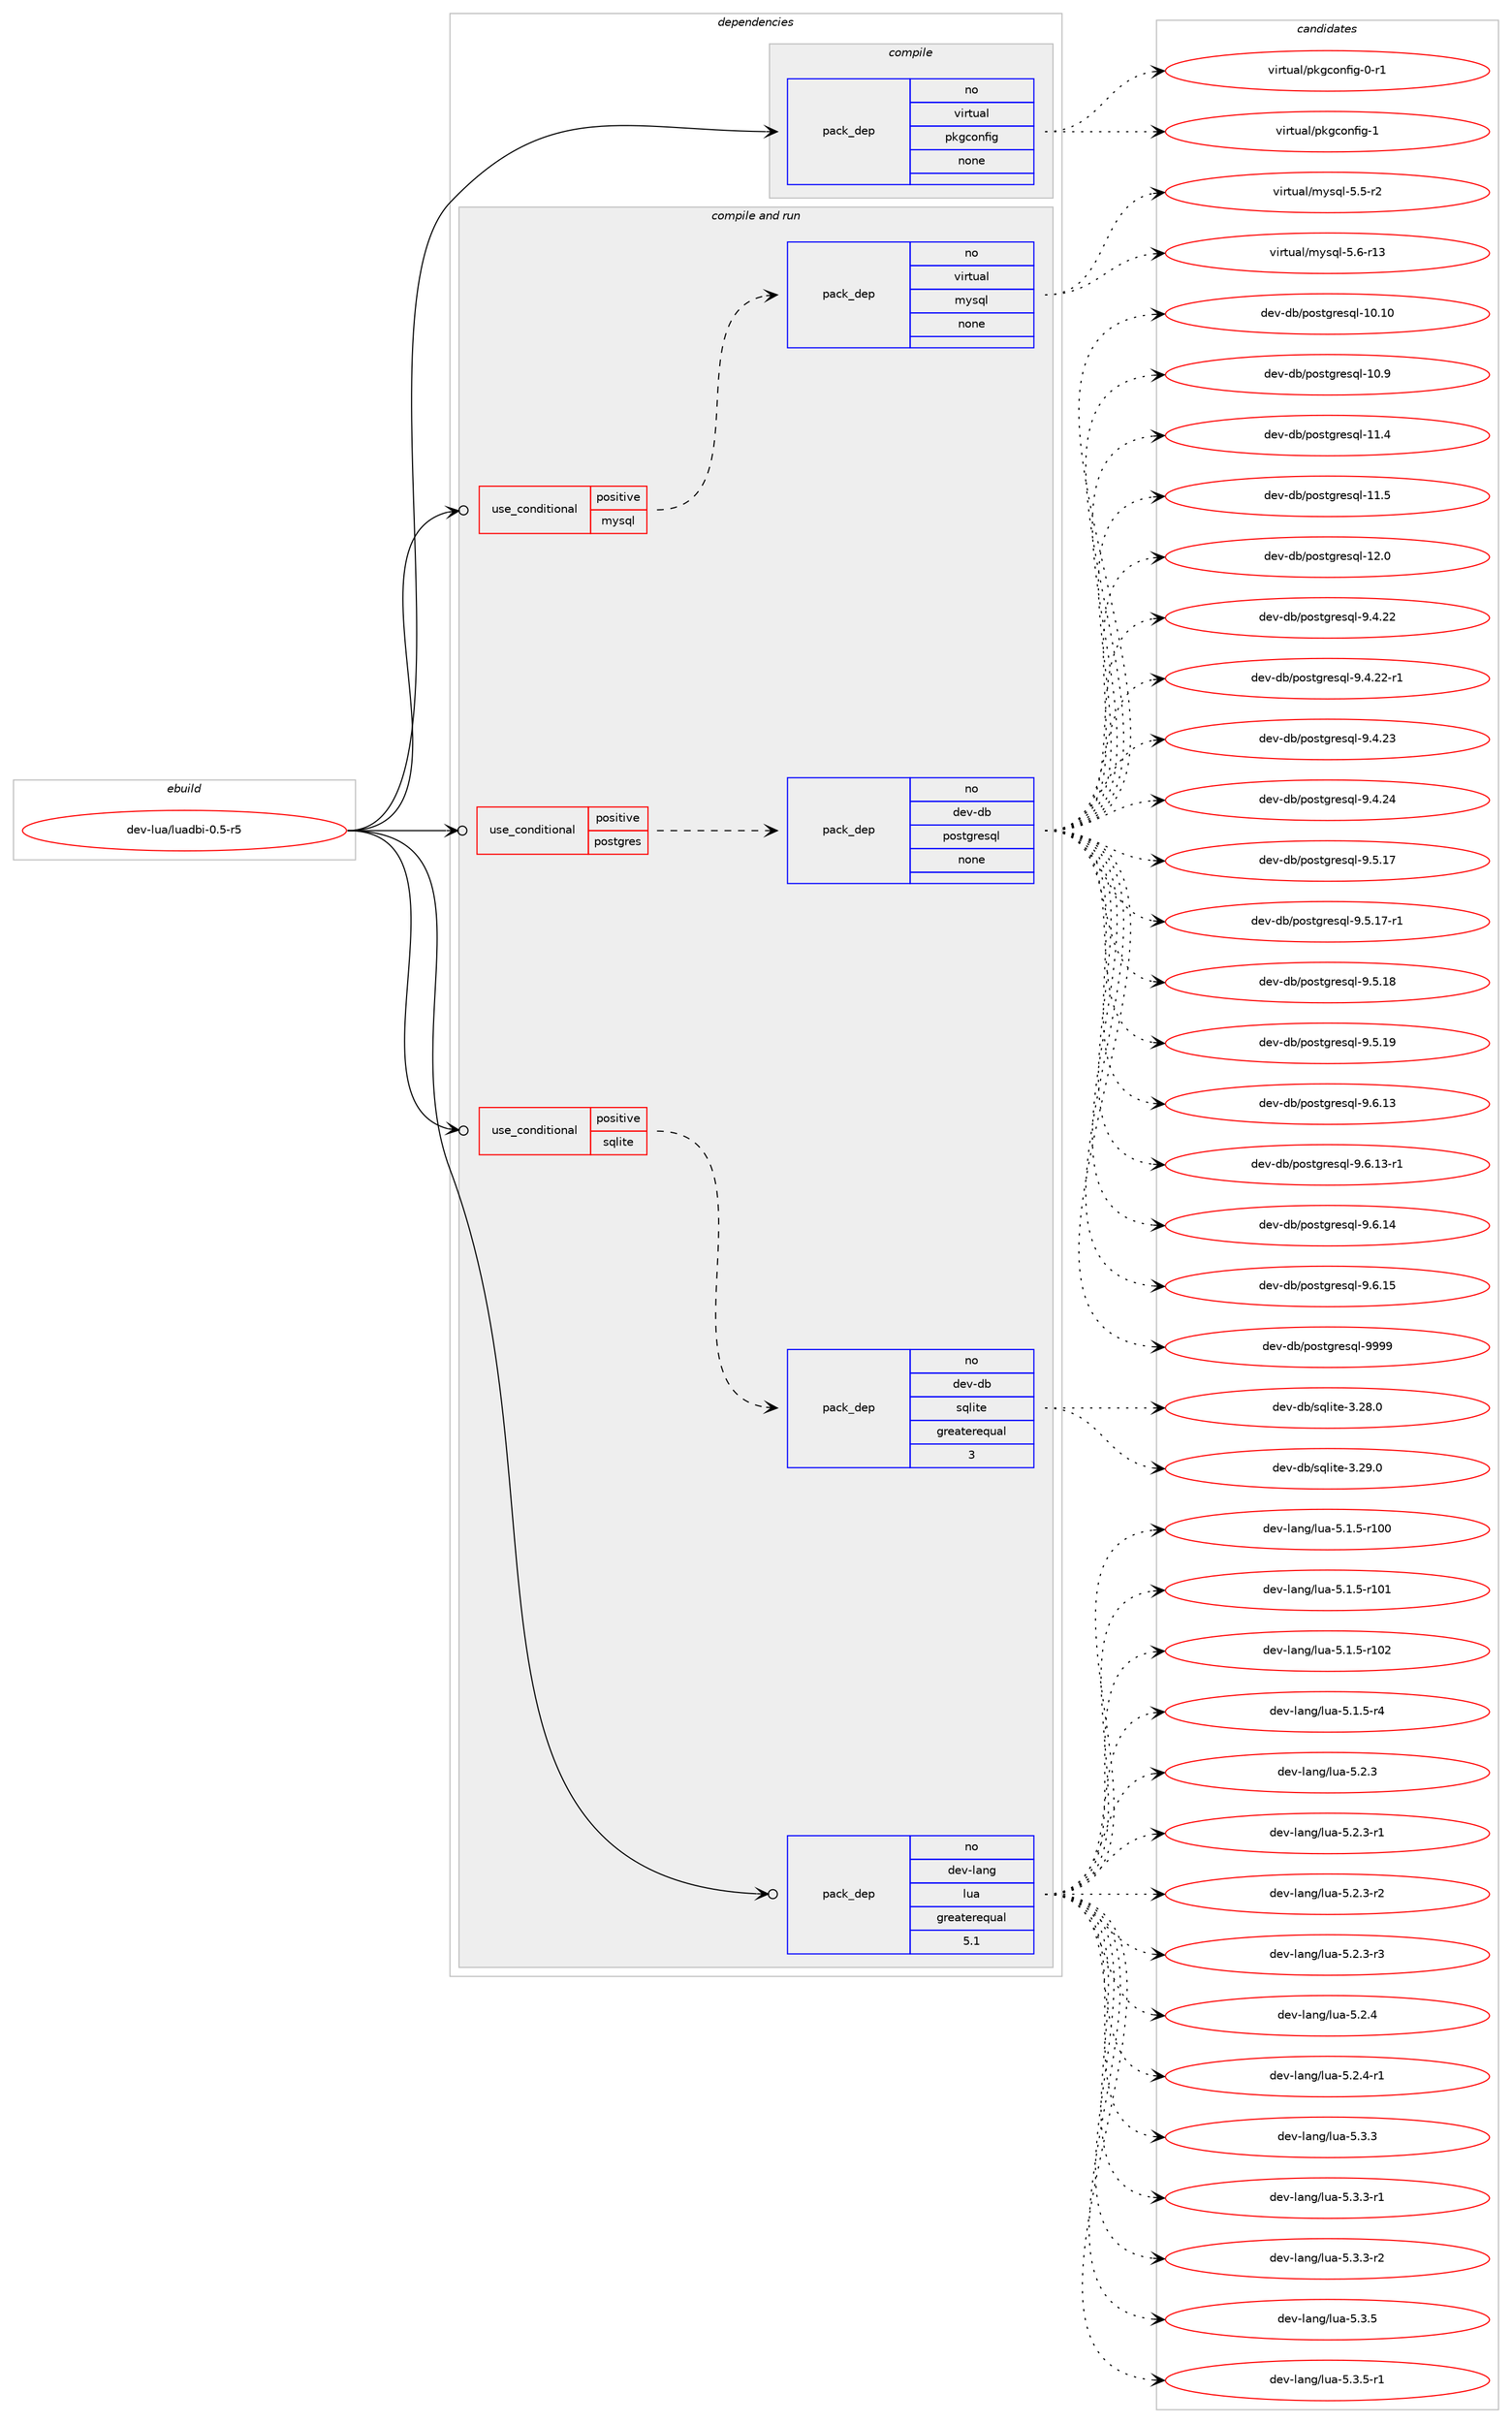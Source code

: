 digraph prolog {

# *************
# Graph options
# *************

newrank=true;
concentrate=true;
compound=true;
graph [rankdir=LR,fontname=Helvetica,fontsize=10,ranksep=1.5];#, ranksep=2.5, nodesep=0.2];
edge  [arrowhead=vee];
node  [fontname=Helvetica,fontsize=10];

# **********
# The ebuild
# **********

subgraph cluster_leftcol {
color=gray;
rank=same;
label=<<i>ebuild</i>>;
id [label="dev-lua/luadbi-0.5-r5", color=red, width=4, href="../dev-lua/luadbi-0.5-r5.svg"];
}

# ****************
# The dependencies
# ****************

subgraph cluster_midcol {
color=gray;
label=<<i>dependencies</i>>;
subgraph cluster_compile {
fillcolor="#eeeeee";
style=filled;
label=<<i>compile</i>>;
subgraph pack425826 {
dependency570411 [label=<<TABLE BORDER="0" CELLBORDER="1" CELLSPACING="0" CELLPADDING="4" WIDTH="220"><TR><TD ROWSPAN="6" CELLPADDING="30">pack_dep</TD></TR><TR><TD WIDTH="110">no</TD></TR><TR><TD>virtual</TD></TR><TR><TD>pkgconfig</TD></TR><TR><TD>none</TD></TR><TR><TD></TD></TR></TABLE>>, shape=none, color=blue];
}
id:e -> dependency570411:w [weight=20,style="solid",arrowhead="vee"];
}
subgraph cluster_compileandrun {
fillcolor="#eeeeee";
style=filled;
label=<<i>compile and run</i>>;
subgraph cond132972 {
dependency570412 [label=<<TABLE BORDER="0" CELLBORDER="1" CELLSPACING="0" CELLPADDING="4"><TR><TD ROWSPAN="3" CELLPADDING="10">use_conditional</TD></TR><TR><TD>positive</TD></TR><TR><TD>mysql</TD></TR></TABLE>>, shape=none, color=red];
subgraph pack425827 {
dependency570413 [label=<<TABLE BORDER="0" CELLBORDER="1" CELLSPACING="0" CELLPADDING="4" WIDTH="220"><TR><TD ROWSPAN="6" CELLPADDING="30">pack_dep</TD></TR><TR><TD WIDTH="110">no</TD></TR><TR><TD>virtual</TD></TR><TR><TD>mysql</TD></TR><TR><TD>none</TD></TR><TR><TD></TD></TR></TABLE>>, shape=none, color=blue];
}
dependency570412:e -> dependency570413:w [weight=20,style="dashed",arrowhead="vee"];
}
id:e -> dependency570412:w [weight=20,style="solid",arrowhead="odotvee"];
subgraph cond132973 {
dependency570414 [label=<<TABLE BORDER="0" CELLBORDER="1" CELLSPACING="0" CELLPADDING="4"><TR><TD ROWSPAN="3" CELLPADDING="10">use_conditional</TD></TR><TR><TD>positive</TD></TR><TR><TD>postgres</TD></TR></TABLE>>, shape=none, color=red];
subgraph pack425828 {
dependency570415 [label=<<TABLE BORDER="0" CELLBORDER="1" CELLSPACING="0" CELLPADDING="4" WIDTH="220"><TR><TD ROWSPAN="6" CELLPADDING="30">pack_dep</TD></TR><TR><TD WIDTH="110">no</TD></TR><TR><TD>dev-db</TD></TR><TR><TD>postgresql</TD></TR><TR><TD>none</TD></TR><TR><TD></TD></TR></TABLE>>, shape=none, color=blue];
}
dependency570414:e -> dependency570415:w [weight=20,style="dashed",arrowhead="vee"];
}
id:e -> dependency570414:w [weight=20,style="solid",arrowhead="odotvee"];
subgraph cond132974 {
dependency570416 [label=<<TABLE BORDER="0" CELLBORDER="1" CELLSPACING="0" CELLPADDING="4"><TR><TD ROWSPAN="3" CELLPADDING="10">use_conditional</TD></TR><TR><TD>positive</TD></TR><TR><TD>sqlite</TD></TR></TABLE>>, shape=none, color=red];
subgraph pack425829 {
dependency570417 [label=<<TABLE BORDER="0" CELLBORDER="1" CELLSPACING="0" CELLPADDING="4" WIDTH="220"><TR><TD ROWSPAN="6" CELLPADDING="30">pack_dep</TD></TR><TR><TD WIDTH="110">no</TD></TR><TR><TD>dev-db</TD></TR><TR><TD>sqlite</TD></TR><TR><TD>greaterequal</TD></TR><TR><TD>3</TD></TR></TABLE>>, shape=none, color=blue];
}
dependency570416:e -> dependency570417:w [weight=20,style="dashed",arrowhead="vee"];
}
id:e -> dependency570416:w [weight=20,style="solid",arrowhead="odotvee"];
subgraph pack425830 {
dependency570418 [label=<<TABLE BORDER="0" CELLBORDER="1" CELLSPACING="0" CELLPADDING="4" WIDTH="220"><TR><TD ROWSPAN="6" CELLPADDING="30">pack_dep</TD></TR><TR><TD WIDTH="110">no</TD></TR><TR><TD>dev-lang</TD></TR><TR><TD>lua</TD></TR><TR><TD>greaterequal</TD></TR><TR><TD>5.1</TD></TR></TABLE>>, shape=none, color=blue];
}
id:e -> dependency570418:w [weight=20,style="solid",arrowhead="odotvee"];
}
subgraph cluster_run {
fillcolor="#eeeeee";
style=filled;
label=<<i>run</i>>;
}
}

# **************
# The candidates
# **************

subgraph cluster_choices {
rank=same;
color=gray;
label=<<i>candidates</i>>;

subgraph choice425826 {
color=black;
nodesep=1;
choice11810511411611797108471121071039911111010210510345484511449 [label="virtual/pkgconfig-0-r1", color=red, width=4,href="../virtual/pkgconfig-0-r1.svg"];
choice1181051141161179710847112107103991111101021051034549 [label="virtual/pkgconfig-1", color=red, width=4,href="../virtual/pkgconfig-1.svg"];
dependency570411:e -> choice11810511411611797108471121071039911111010210510345484511449:w [style=dotted,weight="100"];
dependency570411:e -> choice1181051141161179710847112107103991111101021051034549:w [style=dotted,weight="100"];
}
subgraph choice425827 {
color=black;
nodesep=1;
choice1181051141161179710847109121115113108455346534511450 [label="virtual/mysql-5.5-r2", color=red, width=4,href="../virtual/mysql-5.5-r2.svg"];
choice118105114116117971084710912111511310845534654451144951 [label="virtual/mysql-5.6-r13", color=red, width=4,href="../virtual/mysql-5.6-r13.svg"];
dependency570413:e -> choice1181051141161179710847109121115113108455346534511450:w [style=dotted,weight="100"];
dependency570413:e -> choice118105114116117971084710912111511310845534654451144951:w [style=dotted,weight="100"];
}
subgraph choice425828 {
color=black;
nodesep=1;
choice100101118451009847112111115116103114101115113108454948464948 [label="dev-db/postgresql-10.10", color=red, width=4,href="../dev-db/postgresql-10.10.svg"];
choice1001011184510098471121111151161031141011151131084549484657 [label="dev-db/postgresql-10.9", color=red, width=4,href="../dev-db/postgresql-10.9.svg"];
choice1001011184510098471121111151161031141011151131084549494652 [label="dev-db/postgresql-11.4", color=red, width=4,href="../dev-db/postgresql-11.4.svg"];
choice1001011184510098471121111151161031141011151131084549494653 [label="dev-db/postgresql-11.5", color=red, width=4,href="../dev-db/postgresql-11.5.svg"];
choice1001011184510098471121111151161031141011151131084549504648 [label="dev-db/postgresql-12.0", color=red, width=4,href="../dev-db/postgresql-12.0.svg"];
choice10010111845100984711211111511610311410111511310845574652465050 [label="dev-db/postgresql-9.4.22", color=red, width=4,href="../dev-db/postgresql-9.4.22.svg"];
choice100101118451009847112111115116103114101115113108455746524650504511449 [label="dev-db/postgresql-9.4.22-r1", color=red, width=4,href="../dev-db/postgresql-9.4.22-r1.svg"];
choice10010111845100984711211111511610311410111511310845574652465051 [label="dev-db/postgresql-9.4.23", color=red, width=4,href="../dev-db/postgresql-9.4.23.svg"];
choice10010111845100984711211111511610311410111511310845574652465052 [label="dev-db/postgresql-9.4.24", color=red, width=4,href="../dev-db/postgresql-9.4.24.svg"];
choice10010111845100984711211111511610311410111511310845574653464955 [label="dev-db/postgresql-9.5.17", color=red, width=4,href="../dev-db/postgresql-9.5.17.svg"];
choice100101118451009847112111115116103114101115113108455746534649554511449 [label="dev-db/postgresql-9.5.17-r1", color=red, width=4,href="../dev-db/postgresql-9.5.17-r1.svg"];
choice10010111845100984711211111511610311410111511310845574653464956 [label="dev-db/postgresql-9.5.18", color=red, width=4,href="../dev-db/postgresql-9.5.18.svg"];
choice10010111845100984711211111511610311410111511310845574653464957 [label="dev-db/postgresql-9.5.19", color=red, width=4,href="../dev-db/postgresql-9.5.19.svg"];
choice10010111845100984711211111511610311410111511310845574654464951 [label="dev-db/postgresql-9.6.13", color=red, width=4,href="../dev-db/postgresql-9.6.13.svg"];
choice100101118451009847112111115116103114101115113108455746544649514511449 [label="dev-db/postgresql-9.6.13-r1", color=red, width=4,href="../dev-db/postgresql-9.6.13-r1.svg"];
choice10010111845100984711211111511610311410111511310845574654464952 [label="dev-db/postgresql-9.6.14", color=red, width=4,href="../dev-db/postgresql-9.6.14.svg"];
choice10010111845100984711211111511610311410111511310845574654464953 [label="dev-db/postgresql-9.6.15", color=red, width=4,href="../dev-db/postgresql-9.6.15.svg"];
choice1001011184510098471121111151161031141011151131084557575757 [label="dev-db/postgresql-9999", color=red, width=4,href="../dev-db/postgresql-9999.svg"];
dependency570415:e -> choice100101118451009847112111115116103114101115113108454948464948:w [style=dotted,weight="100"];
dependency570415:e -> choice1001011184510098471121111151161031141011151131084549484657:w [style=dotted,weight="100"];
dependency570415:e -> choice1001011184510098471121111151161031141011151131084549494652:w [style=dotted,weight="100"];
dependency570415:e -> choice1001011184510098471121111151161031141011151131084549494653:w [style=dotted,weight="100"];
dependency570415:e -> choice1001011184510098471121111151161031141011151131084549504648:w [style=dotted,weight="100"];
dependency570415:e -> choice10010111845100984711211111511610311410111511310845574652465050:w [style=dotted,weight="100"];
dependency570415:e -> choice100101118451009847112111115116103114101115113108455746524650504511449:w [style=dotted,weight="100"];
dependency570415:e -> choice10010111845100984711211111511610311410111511310845574652465051:w [style=dotted,weight="100"];
dependency570415:e -> choice10010111845100984711211111511610311410111511310845574652465052:w [style=dotted,weight="100"];
dependency570415:e -> choice10010111845100984711211111511610311410111511310845574653464955:w [style=dotted,weight="100"];
dependency570415:e -> choice100101118451009847112111115116103114101115113108455746534649554511449:w [style=dotted,weight="100"];
dependency570415:e -> choice10010111845100984711211111511610311410111511310845574653464956:w [style=dotted,weight="100"];
dependency570415:e -> choice10010111845100984711211111511610311410111511310845574653464957:w [style=dotted,weight="100"];
dependency570415:e -> choice10010111845100984711211111511610311410111511310845574654464951:w [style=dotted,weight="100"];
dependency570415:e -> choice100101118451009847112111115116103114101115113108455746544649514511449:w [style=dotted,weight="100"];
dependency570415:e -> choice10010111845100984711211111511610311410111511310845574654464952:w [style=dotted,weight="100"];
dependency570415:e -> choice10010111845100984711211111511610311410111511310845574654464953:w [style=dotted,weight="100"];
dependency570415:e -> choice1001011184510098471121111151161031141011151131084557575757:w [style=dotted,weight="100"];
}
subgraph choice425829 {
color=black;
nodesep=1;
choice10010111845100984711511310810511610145514650564648 [label="dev-db/sqlite-3.28.0", color=red, width=4,href="../dev-db/sqlite-3.28.0.svg"];
choice10010111845100984711511310810511610145514650574648 [label="dev-db/sqlite-3.29.0", color=red, width=4,href="../dev-db/sqlite-3.29.0.svg"];
dependency570417:e -> choice10010111845100984711511310810511610145514650564648:w [style=dotted,weight="100"];
dependency570417:e -> choice10010111845100984711511310810511610145514650574648:w [style=dotted,weight="100"];
}
subgraph choice425830 {
color=black;
nodesep=1;
choice1001011184510897110103471081179745534649465345114494848 [label="dev-lang/lua-5.1.5-r100", color=red, width=4,href="../dev-lang/lua-5.1.5-r100.svg"];
choice1001011184510897110103471081179745534649465345114494849 [label="dev-lang/lua-5.1.5-r101", color=red, width=4,href="../dev-lang/lua-5.1.5-r101.svg"];
choice1001011184510897110103471081179745534649465345114494850 [label="dev-lang/lua-5.1.5-r102", color=red, width=4,href="../dev-lang/lua-5.1.5-r102.svg"];
choice100101118451089711010347108117974553464946534511452 [label="dev-lang/lua-5.1.5-r4", color=red, width=4,href="../dev-lang/lua-5.1.5-r4.svg"];
choice10010111845108971101034710811797455346504651 [label="dev-lang/lua-5.2.3", color=red, width=4,href="../dev-lang/lua-5.2.3.svg"];
choice100101118451089711010347108117974553465046514511449 [label="dev-lang/lua-5.2.3-r1", color=red, width=4,href="../dev-lang/lua-5.2.3-r1.svg"];
choice100101118451089711010347108117974553465046514511450 [label="dev-lang/lua-5.2.3-r2", color=red, width=4,href="../dev-lang/lua-5.2.3-r2.svg"];
choice100101118451089711010347108117974553465046514511451 [label="dev-lang/lua-5.2.3-r3", color=red, width=4,href="../dev-lang/lua-5.2.3-r3.svg"];
choice10010111845108971101034710811797455346504652 [label="dev-lang/lua-5.2.4", color=red, width=4,href="../dev-lang/lua-5.2.4.svg"];
choice100101118451089711010347108117974553465046524511449 [label="dev-lang/lua-5.2.4-r1", color=red, width=4,href="../dev-lang/lua-5.2.4-r1.svg"];
choice10010111845108971101034710811797455346514651 [label="dev-lang/lua-5.3.3", color=red, width=4,href="../dev-lang/lua-5.3.3.svg"];
choice100101118451089711010347108117974553465146514511449 [label="dev-lang/lua-5.3.3-r1", color=red, width=4,href="../dev-lang/lua-5.3.3-r1.svg"];
choice100101118451089711010347108117974553465146514511450 [label="dev-lang/lua-5.3.3-r2", color=red, width=4,href="../dev-lang/lua-5.3.3-r2.svg"];
choice10010111845108971101034710811797455346514653 [label="dev-lang/lua-5.3.5", color=red, width=4,href="../dev-lang/lua-5.3.5.svg"];
choice100101118451089711010347108117974553465146534511449 [label="dev-lang/lua-5.3.5-r1", color=red, width=4,href="../dev-lang/lua-5.3.5-r1.svg"];
dependency570418:e -> choice1001011184510897110103471081179745534649465345114494848:w [style=dotted,weight="100"];
dependency570418:e -> choice1001011184510897110103471081179745534649465345114494849:w [style=dotted,weight="100"];
dependency570418:e -> choice1001011184510897110103471081179745534649465345114494850:w [style=dotted,weight="100"];
dependency570418:e -> choice100101118451089711010347108117974553464946534511452:w [style=dotted,weight="100"];
dependency570418:e -> choice10010111845108971101034710811797455346504651:w [style=dotted,weight="100"];
dependency570418:e -> choice100101118451089711010347108117974553465046514511449:w [style=dotted,weight="100"];
dependency570418:e -> choice100101118451089711010347108117974553465046514511450:w [style=dotted,weight="100"];
dependency570418:e -> choice100101118451089711010347108117974553465046514511451:w [style=dotted,weight="100"];
dependency570418:e -> choice10010111845108971101034710811797455346504652:w [style=dotted,weight="100"];
dependency570418:e -> choice100101118451089711010347108117974553465046524511449:w [style=dotted,weight="100"];
dependency570418:e -> choice10010111845108971101034710811797455346514651:w [style=dotted,weight="100"];
dependency570418:e -> choice100101118451089711010347108117974553465146514511449:w [style=dotted,weight="100"];
dependency570418:e -> choice100101118451089711010347108117974553465146514511450:w [style=dotted,weight="100"];
dependency570418:e -> choice10010111845108971101034710811797455346514653:w [style=dotted,weight="100"];
dependency570418:e -> choice100101118451089711010347108117974553465146534511449:w [style=dotted,weight="100"];
}
}

}
